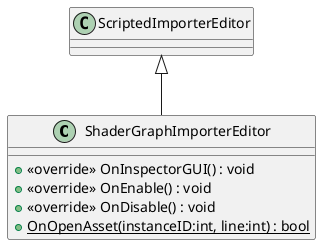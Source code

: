 @startuml
class ShaderGraphImporterEditor {
    + <<override>> OnInspectorGUI() : void
    + <<override>> OnEnable() : void
    + <<override>> OnDisable() : void
    + {static} OnOpenAsset(instanceID:int, line:int) : bool
}
ScriptedImporterEditor <|-- ShaderGraphImporterEditor
@enduml
